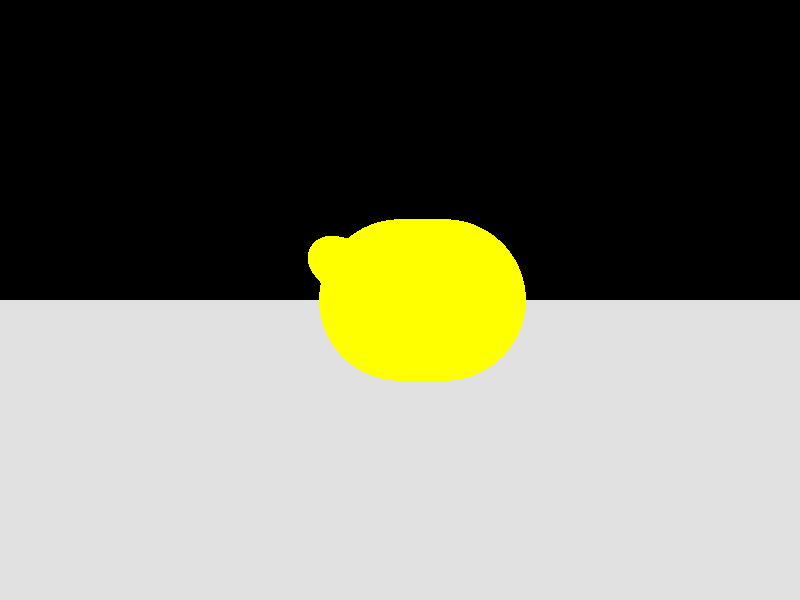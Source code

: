 #include "colors.inc"

camera {	perspective 	location < 0, 0, -10>	angle 30	look_at < 0.0, 0.0, 0.0>}light_source {	< 100, 100, 0>	rgb <1.000000, 1.000000, 1.000000>	shadowless}
global_settings {	ambient_light rgb <1.000000, 1.000000, 1.000000>}plane {y, -4 pigment{Gray} }
#declare dist = 0.7;
#declare TorsoLength=0.3;
blob {	threshold 1//	sphere { <0, 0, 0>, 1 strength 3//	}//	sphere { <-1*dist, 0.1, 0>, 1 strength 1.5//	}	sphere { <-0.5, 0.3, 0>, 0.2 strength 1}
	cylinder { <0, 0, 0.0>, <TorsoLength, 0, 0.0>, 1 strength 2}
	pigment{Yellow}}
